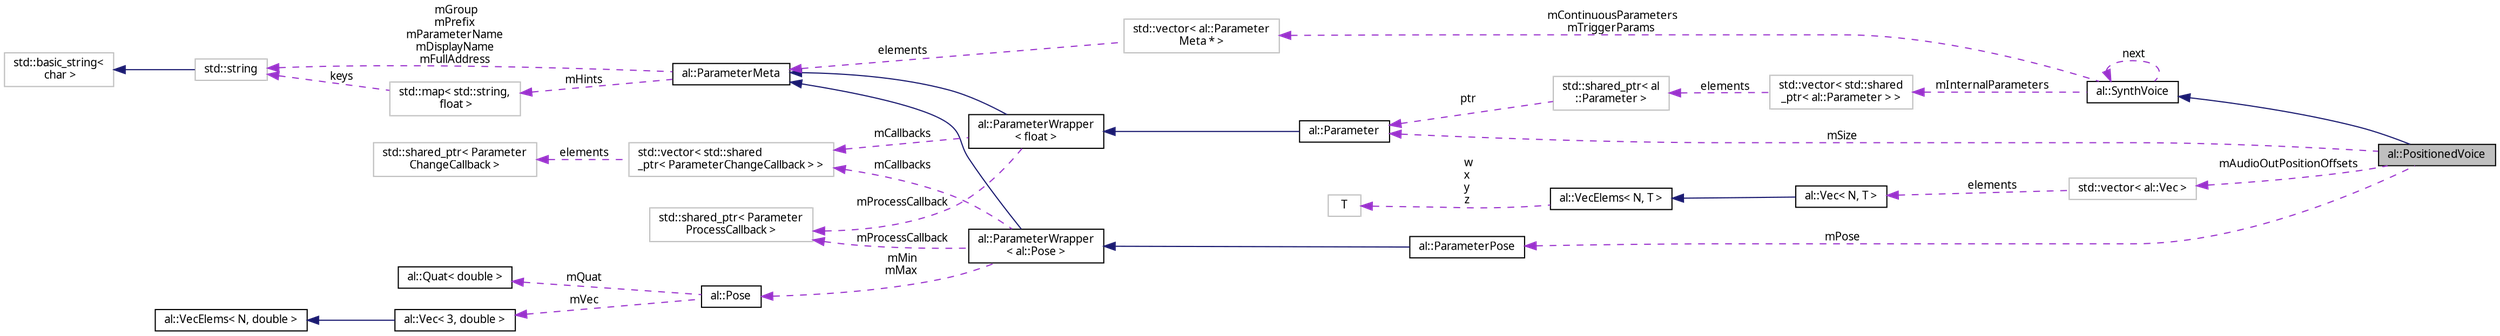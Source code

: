 digraph "al::PositionedVoice"
{
 // LATEX_PDF_SIZE
  bgcolor="transparent";
  edge [fontname="FreeSans.ttf",fontsize="10",labelfontname="FreeSans.ttf",labelfontsize="10"];
  node [fontname="FreeSans.ttf",fontsize="10",shape=record];
  rankdir="LR";
  Node1 [label="al::PositionedVoice",height=0.2,width=0.4,color="black", fillcolor="grey75", style="filled", fontcolor="black",tooltip="The PositionedVoice class."];
  Node2 -> Node1 [dir="back",color="midnightblue",fontsize="10",style="solid",fontname="FreeSans.ttf"];
  Node2 [label="al::SynthVoice",height=0.2,width=0.4,color="black",URL="$classal_1_1_synth_voice.html",tooltip="The SynthVoice class."];
  Node3 -> Node2 [dir="back",color="darkorchid3",fontsize="10",style="dashed",label=" mInternalParameters" ,fontname="FreeSans.ttf"];
  Node3 [label="std::vector\< std::shared\l_ptr\< al::Parameter \> \>",height=0.2,width=0.4,color="grey75",tooltip=" "];
  Node4 -> Node3 [dir="back",color="darkorchid3",fontsize="10",style="dashed",label=" elements" ,fontname="FreeSans.ttf"];
  Node4 [label="std::shared_ptr\< al\l::Parameter \>",height=0.2,width=0.4,color="grey75",tooltip=" "];
  Node5 -> Node4 [dir="back",color="darkorchid3",fontsize="10",style="dashed",label=" ptr" ,fontname="FreeSans.ttf"];
  Node5 [label="al::Parameter",height=0.2,width=0.4,color="black",URL="$classal_1_1_parameter.html",tooltip="The Parameter class."];
  Node6 -> Node5 [dir="back",color="midnightblue",fontsize="10",style="solid",fontname="FreeSans.ttf"];
  Node6 [label="al::ParameterWrapper\l\< float \>",height=0.2,width=0.4,color="black",URL="$classal_1_1_parameter_wrapper.html",tooltip=" "];
  Node7 -> Node6 [dir="back",color="midnightblue",fontsize="10",style="solid",fontname="FreeSans.ttf"];
  Node7 [label="al::ParameterMeta",height=0.2,width=0.4,color="black",URL="$classal_1_1_parameter_meta.html",tooltip="The ParameterMeta class defines the base interface for Parameter metadata."];
  Node8 -> Node7 [dir="back",color="darkorchid3",fontsize="10",style="dashed",label=" mHints" ,fontname="FreeSans.ttf"];
  Node8 [label="std::map\< std::string,\l float \>",height=0.2,width=0.4,color="grey75",tooltip=" "];
  Node9 -> Node8 [dir="back",color="darkorchid3",fontsize="10",style="dashed",label=" keys" ,fontname="FreeSans.ttf"];
  Node9 [label="std::string",height=0.2,width=0.4,color="grey75",tooltip="STL class."];
  Node10 -> Node9 [dir="back",color="midnightblue",fontsize="10",style="solid",fontname="FreeSans.ttf"];
  Node10 [label="std::basic_string\<\l char \>",height=0.2,width=0.4,color="grey75",tooltip="STL class."];
  Node9 -> Node7 [dir="back",color="darkorchid3",fontsize="10",style="dashed",label=" mGroup\nmPrefix\nmParameterName\nmDisplayName\nmFullAddress" ,fontname="FreeSans.ttf"];
  Node11 -> Node6 [dir="back",color="darkorchid3",fontsize="10",style="dashed",label=" mCallbacks" ,fontname="FreeSans.ttf"];
  Node11 [label="std::vector\< std::shared\l_ptr\< ParameterChangeCallback \> \>",height=0.2,width=0.4,color="grey75",tooltip=" "];
  Node12 -> Node11 [dir="back",color="darkorchid3",fontsize="10",style="dashed",label=" elements" ,fontname="FreeSans.ttf"];
  Node12 [label="std::shared_ptr\< Parameter\lChangeCallback \>",height=0.2,width=0.4,color="grey75",tooltip=" "];
  Node13 -> Node6 [dir="back",color="darkorchid3",fontsize="10",style="dashed",label=" mProcessCallback" ,fontname="FreeSans.ttf"];
  Node13 [label="std::shared_ptr\< Parameter\lProcessCallback \>",height=0.2,width=0.4,color="grey75",tooltip=" "];
  Node2 -> Node2 [dir="back",color="darkorchid3",fontsize="10",style="dashed",label=" next" ,fontname="FreeSans.ttf"];
  Node14 -> Node2 [dir="back",color="darkorchid3",fontsize="10",style="dashed",label=" mContinuousParameters\nmTriggerParams" ,fontname="FreeSans.ttf"];
  Node14 [label="std::vector\< al::Parameter\lMeta * \>",height=0.2,width=0.4,color="grey75",tooltip=" "];
  Node7 -> Node14 [dir="back",color="darkorchid3",fontsize="10",style="dashed",label=" elements" ,fontname="FreeSans.ttf"];
  Node15 -> Node1 [dir="back",color="darkorchid3",fontsize="10",style="dashed",label=" mAudioOutPositionOffsets" ,fontname="FreeSans.ttf"];
  Node15 [label="std::vector\< al::Vec \>",height=0.2,width=0.4,color="grey75",tooltip=" "];
  Node16 -> Node15 [dir="back",color="darkorchid3",fontsize="10",style="dashed",label=" elements" ,fontname="FreeSans.ttf"];
  Node16 [label="al::Vec\< N, T \>",height=0.2,width=0.4,color="black",URL="$classal_1_1_vec.html",tooltip="Fixed-size n-vector."];
  Node17 -> Node16 [dir="back",color="midnightblue",fontsize="10",style="solid",fontname="FreeSans.ttf"];
  Node17 [label="al::VecElems\< N, T \>",height=0.2,width=0.4,color="black",URL="$structal_1_1_vec_elems.html",tooltip=" "];
  Node18 -> Node17 [dir="back",color="darkorchid3",fontsize="10",style="dashed",label=" w\nx\ny\nz" ,fontname="FreeSans.ttf"];
  Node18 [label="T",height=0.2,width=0.4,color="grey75",tooltip=" "];
  Node19 -> Node1 [dir="back",color="darkorchid3",fontsize="10",style="dashed",label=" mPose" ,fontname="FreeSans.ttf"];
  Node19 [label="al::ParameterPose",height=0.2,width=0.4,color="black",URL="$classal_1_1_parameter_pose.html",tooltip=" "];
  Node20 -> Node19 [dir="back",color="midnightblue",fontsize="10",style="solid",fontname="FreeSans.ttf"];
  Node20 [label="al::ParameterWrapper\l\< al::Pose \>",height=0.2,width=0.4,color="black",URL="$classal_1_1_parameter_wrapper.html",tooltip=" "];
  Node7 -> Node20 [dir="back",color="midnightblue",fontsize="10",style="solid",fontname="FreeSans.ttf"];
  Node11 -> Node20 [dir="back",color="darkorchid3",fontsize="10",style="dashed",label=" mCallbacks" ,fontname="FreeSans.ttf"];
  Node21 -> Node20 [dir="back",color="darkorchid3",fontsize="10",style="dashed",label=" mMin\nmMax" ,fontname="FreeSans.ttf"];
  Node21 [label="al::Pose",height=0.2,width=0.4,color="black",URL="$classal_1_1_pose.html",tooltip="A local coordinate frame."];
  Node22 -> Node21 [dir="back",color="darkorchid3",fontsize="10",style="dashed",label=" mVec" ,fontname="FreeSans.ttf"];
  Node22 [label="al::Vec\< 3, double \>",height=0.2,width=0.4,color="black",URL="$classal_1_1_vec.html",tooltip=" "];
  Node23 -> Node22 [dir="back",color="midnightblue",fontsize="10",style="solid",fontname="FreeSans.ttf"];
  Node23 [label="al::VecElems\< N, double \>",height=0.2,width=0.4,color="black",URL="$structal_1_1_vec_elems.html",tooltip=" "];
  Node24 -> Node21 [dir="back",color="darkorchid3",fontsize="10",style="dashed",label=" mQuat" ,fontname="FreeSans.ttf"];
  Node24 [label="al::Quat\< double \>",height=0.2,width=0.4,color="black",URL="$classal_1_1_quat.html",tooltip=" "];
  Node13 -> Node20 [dir="back",color="darkorchid3",fontsize="10",style="dashed",label=" mProcessCallback" ,fontname="FreeSans.ttf"];
  Node5 -> Node1 [dir="back",color="darkorchid3",fontsize="10",style="dashed",label=" mSize" ,fontname="FreeSans.ttf"];
}
